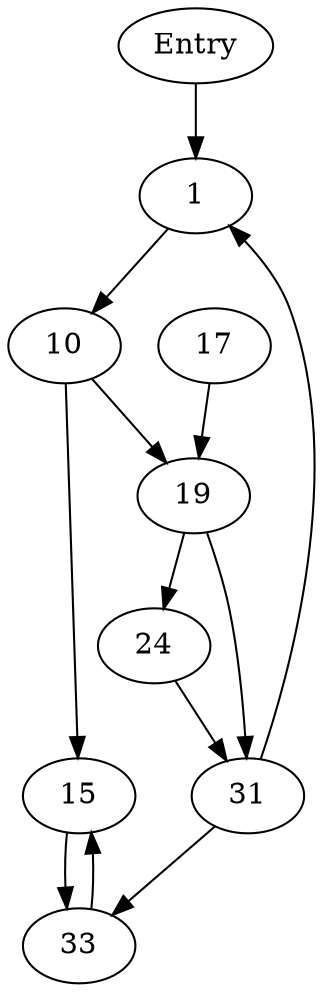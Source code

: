 digraph CFG {
    // Define nodes
    start [label="Entry"];
    block1 [label="1"];
    block10 [label="10"];
    block15 [label="15"];
    block17 [label="17"];
    block19 [label="19"];
    block24 [label="24"];
    block31 [label="31"];
    block33 [label="33"];

    // Define edges
    start -> block1;
    block1 -> block10;
    block10 -> block15;
    block10 -> block19;
    block15 -> block33;
    block17 -> block19;
    block19 -> block24;
    block19 -> block31;
    block24 -> block31;
    block31 -> block1;
    block31 -> block33;
    block33 -> block15;
}